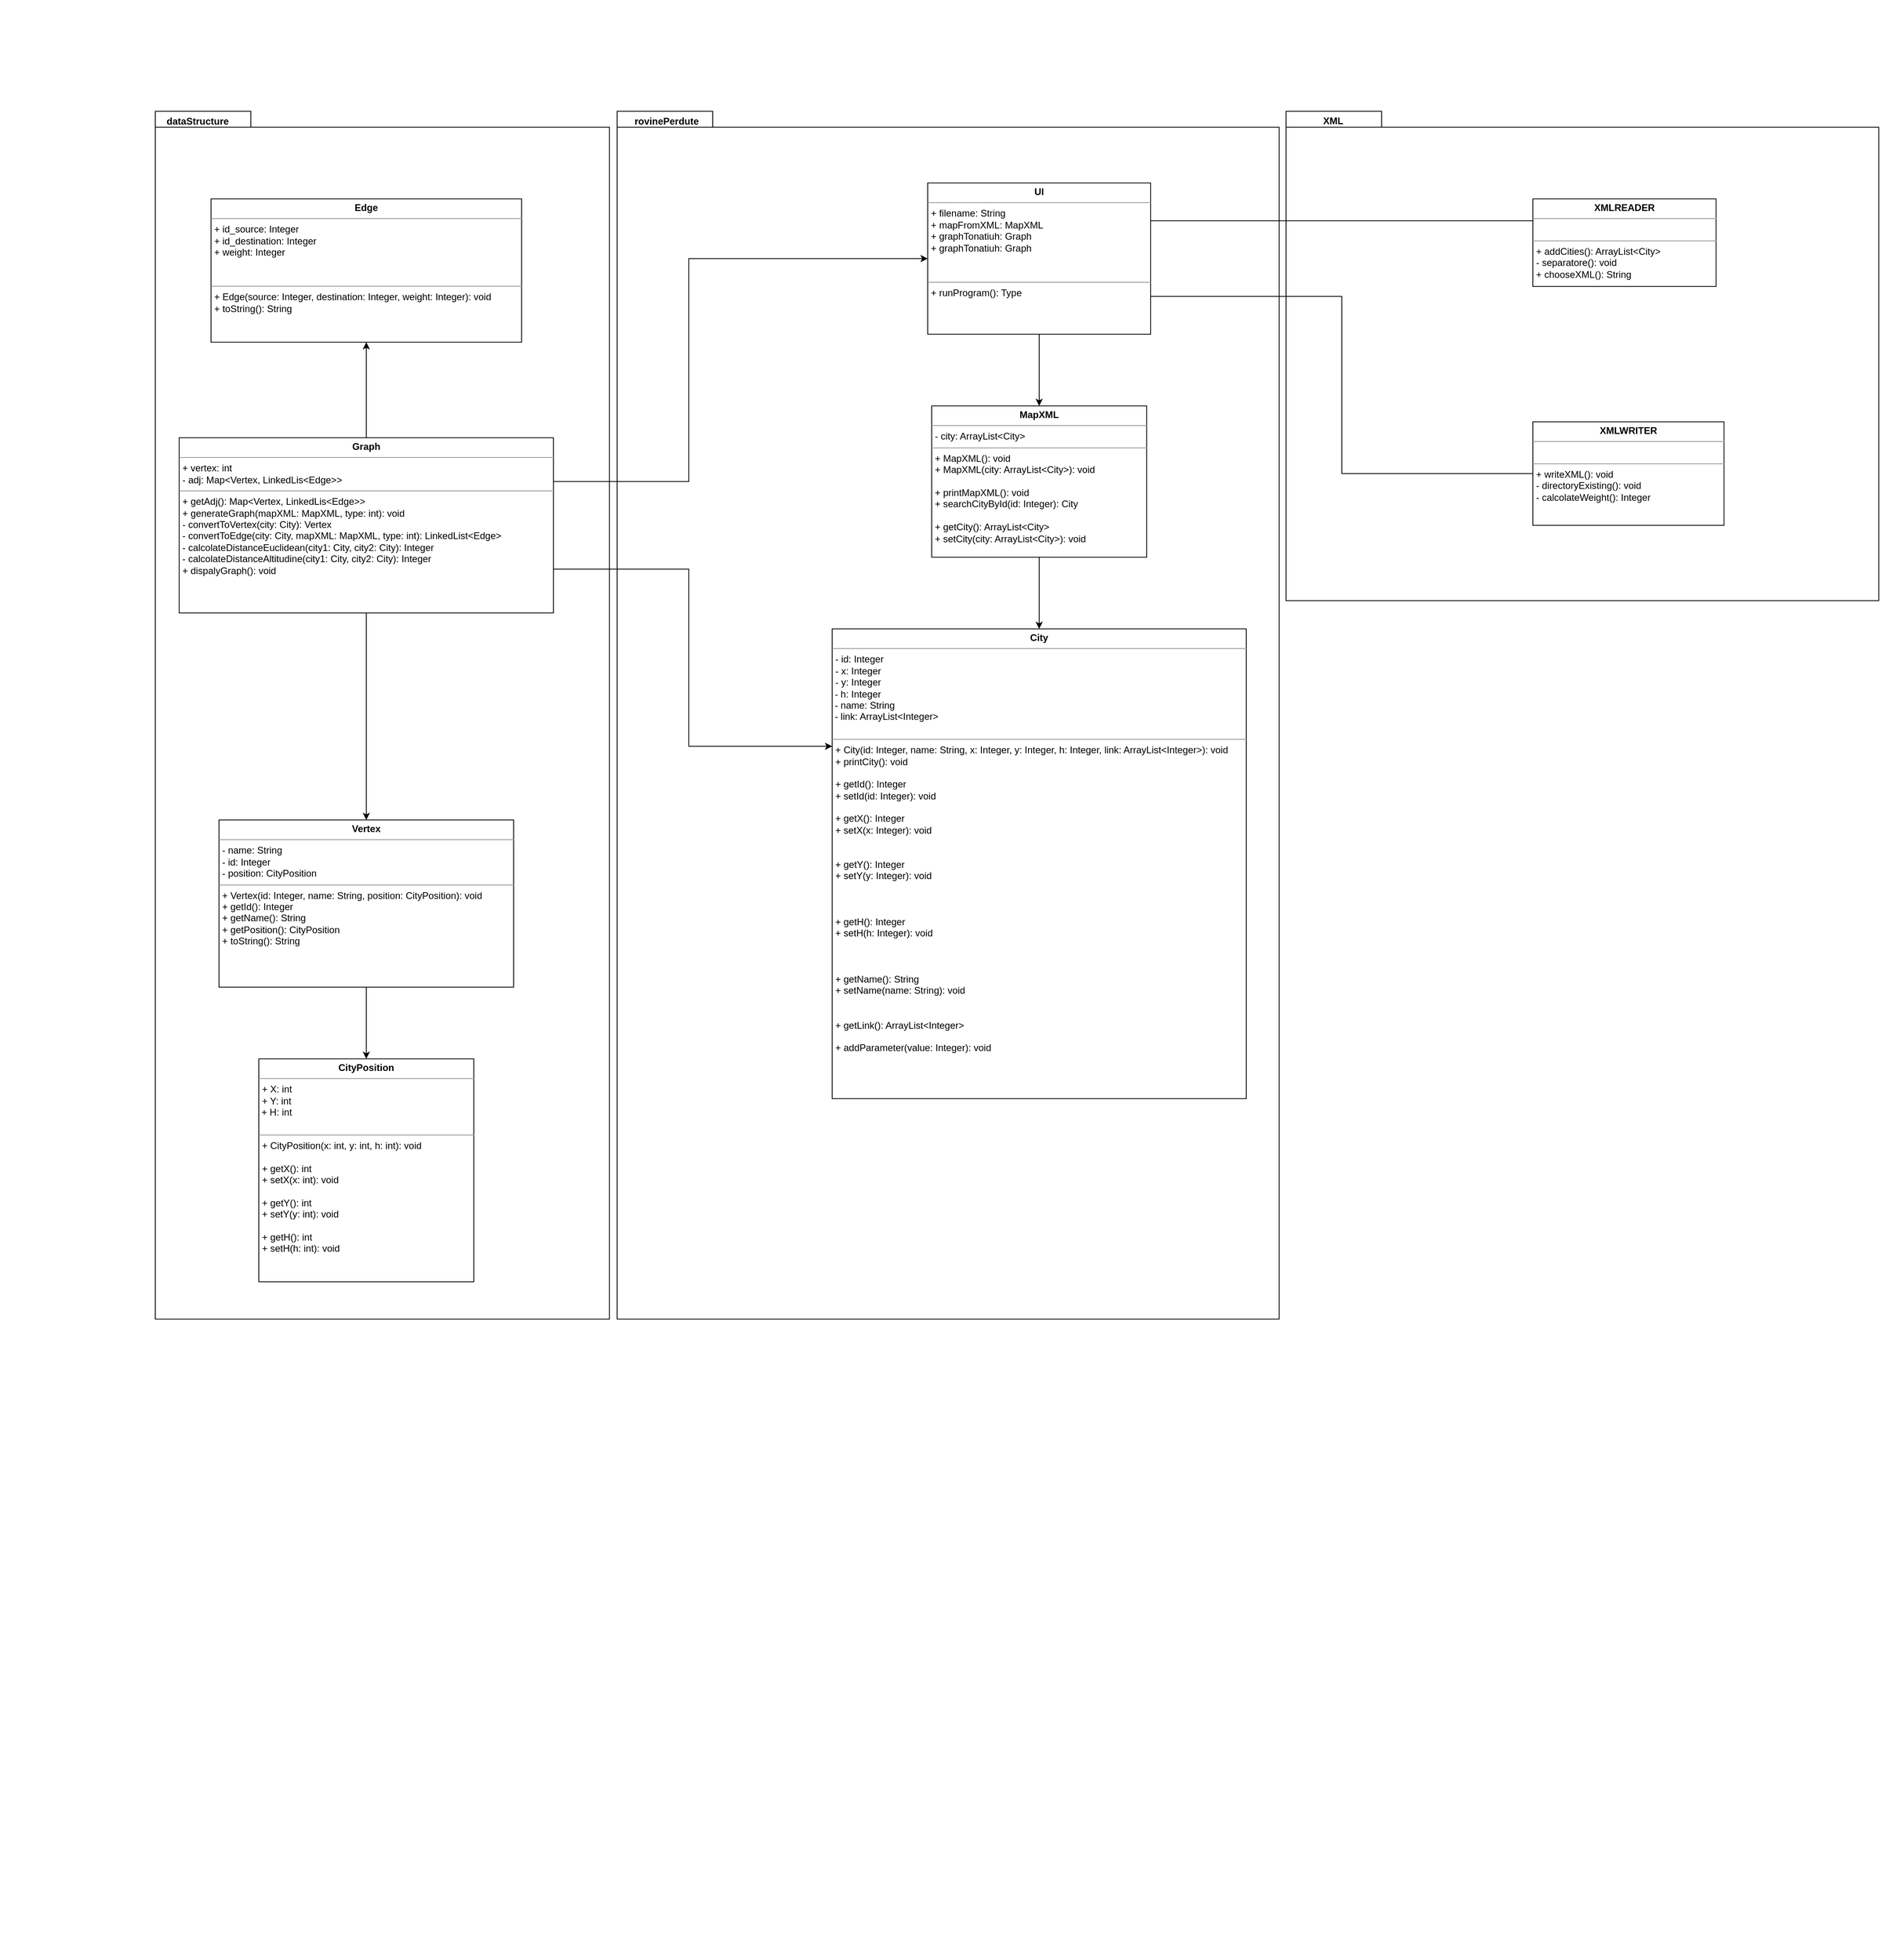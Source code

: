 <mxfile version="17.2.4" type="device"><diagram id="5hxpq8OI-CSf34pYUhf0" name="Pagina-1"><mxGraphModel dx="2102" dy="1331" grid="1" gridSize="10" guides="1" tooltips="1" connect="1" arrows="1" fold="1" page="1" pageScale="1" pageWidth="850" pageHeight="1100" math="0" shadow="0"><root><mxCell id="0"/><mxCell id="1" parent="0"/><mxCell id="EwlNw12SwryyB71kP_My-5" value="" style="group" vertex="1" connectable="0" parent="1"><mxGeometry x="1665" y="179.76" width="770" height="940" as="geometry"/></mxCell><mxCell id="EwlNw12SwryyB71kP_My-6" value="" style="shape=folder;fontStyle=1;spacingTop=10;tabWidth=120;tabHeight=20;tabPosition=left;html=1;" vertex="1" parent="EwlNw12SwryyB71kP_My-5"><mxGeometry width="744.333" height="614.615" as="geometry"/></mxCell><mxCell id="EwlNw12SwryyB71kP_My-7" value="XML" style="text;align=center;fontStyle=1;verticalAlign=middle;spacingLeft=3;spacingRight=3;strokeColor=none;rotatable=0;points=[[0,0.5],[1,0.5]];portConstraint=eastwest;" vertex="1" parent="EwlNw12SwryyB71kP_My-5"><mxGeometry x="-179.997" y="-49.996" width="478.5" height="122.923" as="geometry"/></mxCell><mxCell id="EwlNw12SwryyB71kP_My-2" value="" style="group" vertex="1" connectable="0" parent="1"><mxGeometry x="630" y="180" width="860" height="2320" as="geometry"/></mxCell><mxCell id="EwlNw12SwryyB71kP_My-3" value="" style="shape=folder;fontStyle=1;spacingTop=10;tabWidth=120;tabHeight=20;tabPosition=left;html=1;" vertex="1" parent="EwlNw12SwryyB71kP_My-2"><mxGeometry x="195" y="-0.24" width="831.333" height="1516.923" as="geometry"/></mxCell><mxCell id="EwlNw12SwryyB71kP_My-4" value="rovinePerdute" style="text;align=center;fontStyle=1;verticalAlign=middle;spacingLeft=3;spacingRight=3;strokeColor=none;rotatable=0;points=[[0,0.5],[1,0.5]];portConstraint=eastwest;" vertex="1" parent="EwlNw12SwryyB71kP_My-2"><mxGeometry x="-9.998" y="-139.998" width="534.429" height="303.385" as="geometry"/></mxCell><mxCell id="gkSfQpZmLfRIYumkzxSi-23" value="" style="group" parent="1" vertex="1" connectable="0"><mxGeometry x="50" y="180" width="590" height="2320" as="geometry"/></mxCell><mxCell id="gkSfQpZmLfRIYumkzxSi-21" value="" style="shape=folder;fontStyle=1;spacingTop=10;tabWidth=120;tabHeight=20;tabPosition=left;html=1;" parent="gkSfQpZmLfRIYumkzxSi-23" vertex="1"><mxGeometry x="195" y="-0.24" width="570.333" height="1516.923" as="geometry"/></mxCell><mxCell id="gkSfQpZmLfRIYumkzxSi-22" value="dataStructure" style="text;align=center;fontStyle=1;verticalAlign=middle;spacingLeft=3;spacingRight=3;strokeColor=none;rotatable=0;points=[[0,0.5],[1,0.5]];portConstraint=eastwest;" parent="gkSfQpZmLfRIYumkzxSi-23" vertex="1"><mxGeometry x="64.996" y="-139.998" width="366.643" height="303.385" as="geometry"/></mxCell><mxCell id="gkSfQpZmLfRIYumkzxSi-44" style="edgeStyle=orthogonalEdgeStyle;rounded=0;orthogonalLoop=1;jettySize=auto;html=1;exitX=0.5;exitY=1;exitDx=0;exitDy=0;entryX=0.5;entryY=0;entryDx=0;entryDy=0;" parent="1" source="gkSfQpZmLfRIYumkzxSi-9" target="gkSfQpZmLfRIYumkzxSi-20" edge="1"><mxGeometry relative="1" as="geometry"/></mxCell><mxCell id="gkSfQpZmLfRIYumkzxSi-46" style="edgeStyle=orthogonalEdgeStyle;rounded=0;orthogonalLoop=1;jettySize=auto;html=1;exitX=1;exitY=0.25;exitDx=0;exitDy=0;entryX=0;entryY=0.25;entryDx=0;entryDy=0;endArrow=none;endFill=0;" parent="1" source="gkSfQpZmLfRIYumkzxSi-9" target="gkSfQpZmLfRIYumkzxSi-15" edge="1"><mxGeometry relative="1" as="geometry"/></mxCell><mxCell id="gkSfQpZmLfRIYumkzxSi-47" style="edgeStyle=orthogonalEdgeStyle;rounded=0;orthogonalLoop=1;jettySize=auto;html=1;exitX=1;exitY=0.75;exitDx=0;exitDy=0;entryX=0;entryY=0.5;entryDx=0;entryDy=0;endArrow=none;endFill=0;" parent="1" source="gkSfQpZmLfRIYumkzxSi-9" target="gkSfQpZmLfRIYumkzxSi-16" edge="1"><mxGeometry relative="1" as="geometry"/></mxCell><mxCell id="gkSfQpZmLfRIYumkzxSi-9" value="&lt;p style=&quot;margin: 0px ; margin-top: 4px ; text-align: center&quot;&gt;&lt;b&gt;UI&lt;/b&gt;&lt;/p&gt;&lt;hr size=&quot;1&quot;&gt;&lt;p style=&quot;margin: 0px ; margin-left: 4px&quot;&gt;+ filename: String&lt;/p&gt;&lt;p style=&quot;margin: 0px ; margin-left: 4px&quot;&gt;+ mapFromXML: MapXML&lt;/p&gt;&lt;p style=&quot;margin: 0px ; margin-left: 4px&quot;&gt;+ graphTonatiuh: Graph&lt;/p&gt;&lt;p style=&quot;margin: 0px 0px 0px 4px&quot;&gt;+ graphTonatiuh: Graph&lt;/p&gt;&lt;p style=&quot;margin: 0px 0px 0px 4px&quot;&gt;&lt;br&gt;&lt;/p&gt;&lt;p style=&quot;margin: 0px ; margin-left: 4px&quot;&gt;&lt;br&gt;&lt;/p&gt;&lt;hr size=&quot;1&quot;&gt;&lt;p style=&quot;margin: 0px ; margin-left: 4px&quot;&gt;+ runProgram(): Type&lt;/p&gt;" style="verticalAlign=top;align=left;overflow=fill;fontSize=12;fontFamily=Helvetica;html=1;" parent="1" vertex="1"><mxGeometry x="1215" y="269.76" width="280" height="190" as="geometry"/></mxCell><mxCell id="gkSfQpZmLfRIYumkzxSi-34" style="edgeStyle=orthogonalEdgeStyle;rounded=0;orthogonalLoop=1;jettySize=auto;html=1;exitX=0.5;exitY=1;exitDx=0;exitDy=0;" parent="1" source="gkSfQpZmLfRIYumkzxSi-10" target="gkSfQpZmLfRIYumkzxSi-13" edge="1"><mxGeometry relative="1" as="geometry"/></mxCell><mxCell id="gkSfQpZmLfRIYumkzxSi-35" style="edgeStyle=orthogonalEdgeStyle;rounded=0;orthogonalLoop=1;jettySize=auto;html=1;exitX=0.5;exitY=0;exitDx=0;exitDy=0;" parent="1" source="gkSfQpZmLfRIYumkzxSi-10" target="gkSfQpZmLfRIYumkzxSi-17" edge="1"><mxGeometry relative="1" as="geometry"/></mxCell><mxCell id="gkSfQpZmLfRIYumkzxSi-41" style="edgeStyle=orthogonalEdgeStyle;rounded=0;orthogonalLoop=1;jettySize=auto;html=1;exitX=1;exitY=0.75;exitDx=0;exitDy=0;entryX=0;entryY=0.25;entryDx=0;entryDy=0;" parent="1" source="gkSfQpZmLfRIYumkzxSi-10" target="gkSfQpZmLfRIYumkzxSi-12" edge="1"><mxGeometry relative="1" as="geometry"><Array as="points"><mxPoint x="915" y="754.76"/><mxPoint x="915" y="976.76"/></Array></mxGeometry></mxCell><mxCell id="gkSfQpZmLfRIYumkzxSi-42" style="edgeStyle=orthogonalEdgeStyle;rounded=0;orthogonalLoop=1;jettySize=auto;html=1;exitX=1;exitY=0.25;exitDx=0;exitDy=0;entryX=0;entryY=0.5;entryDx=0;entryDy=0;" parent="1" source="gkSfQpZmLfRIYumkzxSi-10" target="gkSfQpZmLfRIYumkzxSi-9" edge="1"><mxGeometry relative="1" as="geometry"><Array as="points"><mxPoint x="915" y="644.76"/><mxPoint x="915" y="364.76"/></Array></mxGeometry></mxCell><mxCell id="gkSfQpZmLfRIYumkzxSi-10" value="&lt;p style=&quot;margin: 0px ; margin-top: 4px ; text-align: center&quot;&gt;&lt;b&gt;Graph&lt;/b&gt;&lt;/p&gt;&lt;hr size=&quot;1&quot;&gt;&lt;p style=&quot;margin: 0px ; margin-left: 4px&quot;&gt;+ vertex: int&lt;/p&gt;&lt;p style=&quot;margin: 0px ; margin-left: 4px&quot;&gt;- adj: Map&amp;lt;Vertex, LinkedLis&amp;lt;Edge&amp;gt;&amp;gt;&lt;/p&gt;&lt;hr size=&quot;1&quot;&gt;&lt;p style=&quot;margin: 0px ; margin-left: 4px&quot;&gt;&lt;span&gt;+ getAdj(): Map&amp;lt;Vertex, LinkedLis&amp;lt;Edge&amp;gt;&amp;gt;&lt;/span&gt;&lt;br&gt;&lt;/p&gt;&lt;p style=&quot;margin: 0px ; margin-left: 4px&quot;&gt;&lt;span&gt;+ generateGraph(mapXML: MapXML, type: int): void&lt;/span&gt;&lt;/p&gt;&lt;p style=&quot;margin: 0px ; margin-left: 4px&quot;&gt;&lt;span&gt;- convertToVertex(city: City): Vertex&lt;/span&gt;&lt;/p&gt;&lt;p style=&quot;margin: 0px ; margin-left: 4px&quot;&gt;&lt;span&gt;- convertToEdge(city: City, mapXML: MapXML, type: int): LinkedList&amp;lt;Edge&amp;gt;&lt;/span&gt;&lt;/p&gt;&lt;p style=&quot;margin: 0px ; margin-left: 4px&quot;&gt;- calcolateDistanceEuclidean(city1: City, city2: City): Integer&lt;/p&gt;&lt;p style=&quot;margin: 0px ; margin-left: 4px&quot;&gt;- calcolateDistanceAltitudine(city1: City, city2: City): Integer&lt;br&gt;&lt;/p&gt;&lt;p style=&quot;margin: 0px ; margin-left: 4px&quot;&gt;+ dispalyGraph(): void&lt;/p&gt;" style="verticalAlign=top;align=left;overflow=fill;fontSize=12;fontFamily=Helvetica;html=1;" parent="1" vertex="1"><mxGeometry x="275" y="589.76" width="470" height="220" as="geometry"/></mxCell><mxCell id="gkSfQpZmLfRIYumkzxSi-12" value="&lt;p style=&quot;margin: 0px ; margin-top: 4px ; text-align: center&quot;&gt;&lt;b&gt;City&lt;/b&gt;&lt;/p&gt;&lt;hr size=&quot;1&quot;&gt;&lt;p style=&quot;margin: 0px ; margin-left: 4px&quot;&gt;- id: Integer&lt;/p&gt;&lt;p style=&quot;margin: 0px ; margin-left: 4px&quot;&gt;- x: Integer&lt;/p&gt;&lt;p style=&quot;margin: 0px ; margin-left: 4px&quot;&gt;- y: Integer&lt;br&gt;&lt;/p&gt;&lt;div&gt;&amp;nbsp;- h: Integer&lt;br&gt;&lt;/div&gt;&lt;div&gt;&amp;nbsp;- name: String&lt;/div&gt;&lt;div&gt;&amp;nbsp;- link: ArrayList&amp;lt;Integer&amp;gt;&lt;/div&gt;&lt;div&gt;&lt;br&gt;&lt;/div&gt;&lt;hr size=&quot;1&quot;&gt;&lt;p style=&quot;margin: 0px ; margin-left: 4px&quot;&gt;+ City(id: Integer, name: String, x: Integer, y: Integer, h: Integer, link: ArrayList&amp;lt;Integer&amp;gt;): void&lt;/p&gt;&lt;p style=&quot;margin: 0px ; margin-left: 4px&quot;&gt;+ printCity(): void&lt;/p&gt;&lt;p style=&quot;margin: 0px ; margin-left: 4px&quot;&gt;&lt;br&gt;&lt;/p&gt;&lt;p style=&quot;margin: 0px ; margin-left: 4px&quot;&gt;+ getId(): Integer&lt;/p&gt;&lt;p style=&quot;margin: 0px ; margin-left: 4px&quot;&gt;+ setId(id: Integer): void&lt;/p&gt;&lt;p style=&quot;margin: 0px ; margin-left: 4px&quot;&gt;&lt;br&gt;&lt;/p&gt;&lt;p style=&quot;margin: 0px ; margin-left: 4px&quot;&gt;+ getX(): Integer&lt;br&gt;&lt;/p&gt;&lt;p style=&quot;margin: 0px 0px 0px 4px&quot;&gt;+ setX(x: Integer): void&lt;br&gt;&lt;/p&gt;&lt;p style=&quot;margin: 0px 0px 0px 4px&quot;&gt;&lt;br&gt;&lt;/p&gt;&lt;p style=&quot;margin: 0px ; margin-left: 4px&quot;&gt;&lt;br&gt;&lt;/p&gt;&lt;p style=&quot;margin: 0px ; margin-left: 4px&quot;&gt;+ getY(): Integer&lt;br&gt;&lt;/p&gt;&lt;p style=&quot;margin: 0px 0px 0px 4px&quot;&gt;+ setY(y: Integer): void&lt;br&gt;&lt;/p&gt;&lt;p style=&quot;margin: 0px 0px 0px 4px&quot;&gt;&lt;br&gt;&lt;/p&gt;&lt;p style=&quot;margin: 0px ; margin-left: 4px&quot;&gt;&lt;br&gt;&lt;/p&gt;&lt;p style=&quot;margin: 0px ; margin-left: 4px&quot;&gt;&lt;br&gt;&lt;/p&gt;&lt;p style=&quot;margin: 0px ; margin-left: 4px&quot;&gt;+ getH(): Integer&lt;br&gt;&lt;/p&gt;&lt;p style=&quot;margin: 0px 0px 0px 4px&quot;&gt;+ setH(h: Integer): void&lt;br&gt;&lt;/p&gt;&lt;p style=&quot;margin: 0px 0px 0px 4px&quot;&gt;&lt;br&gt;&lt;/p&gt;&lt;p style=&quot;margin: 0px ; margin-left: 4px&quot;&gt;&lt;br&gt;&lt;/p&gt;&lt;p style=&quot;margin: 0px ; margin-left: 4px&quot;&gt;&lt;br&gt;&lt;/p&gt;&lt;p style=&quot;margin: 0px ; margin-left: 4px&quot;&gt;&lt;span&gt;+ getName(): String&lt;/span&gt;&lt;br&gt;&lt;/p&gt;&lt;p style=&quot;margin: 0px 0px 0px 4px&quot;&gt;+ setName(name: String): void&lt;br&gt;&lt;/p&gt;&lt;div&gt;&lt;br&gt;&lt;/div&gt;&lt;p style=&quot;margin: 0px ; margin-left: 4px&quot;&gt;&lt;span&gt;&lt;br&gt;&lt;/span&gt;&lt;/p&gt;&lt;p style=&quot;margin: 0px ; margin-left: 4px&quot;&gt;+ getLink(): ArrayList&amp;lt;Integer&amp;gt;&lt;/p&gt;&lt;p style=&quot;margin: 0px ; margin-left: 4px&quot;&gt;&lt;br&gt;&lt;/p&gt;&lt;p style=&quot;margin: 0px ; margin-left: 4px&quot;&gt;+ addParameter(value: Integer): void&lt;/p&gt;" style="verticalAlign=top;align=left;overflow=fill;fontSize=12;fontFamily=Helvetica;html=1;" parent="1" vertex="1"><mxGeometry x="1095" y="829.76" width="520" height="590" as="geometry"/></mxCell><mxCell id="gkSfQpZmLfRIYumkzxSi-36" style="edgeStyle=orthogonalEdgeStyle;rounded=0;orthogonalLoop=1;jettySize=auto;html=1;exitX=0.5;exitY=1;exitDx=0;exitDy=0;" parent="1" source="gkSfQpZmLfRIYumkzxSi-13" target="gkSfQpZmLfRIYumkzxSi-18" edge="1"><mxGeometry relative="1" as="geometry"/></mxCell><mxCell id="gkSfQpZmLfRIYumkzxSi-13" value="&lt;p style=&quot;margin: 0px ; margin-top: 4px ; text-align: center&quot;&gt;&lt;b&gt;Vertex&lt;/b&gt;&lt;/p&gt;&lt;hr size=&quot;1&quot;&gt;&lt;p style=&quot;margin: 0px ; margin-left: 4px&quot;&gt;- name: String&lt;/p&gt;&lt;p style=&quot;margin: 0px ; margin-left: 4px&quot;&gt;- id: Integer&lt;/p&gt;&lt;p style=&quot;margin: 0px ; margin-left: 4px&quot;&gt;- position: CityPosition&lt;/p&gt;&lt;hr size=&quot;1&quot;&gt;&lt;p style=&quot;margin: 0px ; margin-left: 4px&quot;&gt;+ Vertex(id: Integer, name: String, position: CityPosition): void&lt;/p&gt;&lt;p style=&quot;margin: 0px ; margin-left: 4px&quot;&gt;+ getId(): Integer&lt;/p&gt;&lt;p style=&quot;margin: 0px ; margin-left: 4px&quot;&gt;+ getName(): String&lt;/p&gt;&lt;p style=&quot;margin: 0px ; margin-left: 4px&quot;&gt;+ getPosition(): CityPosition&lt;/p&gt;&lt;p style=&quot;margin: 0px ; margin-left: 4px&quot;&gt;+ toString(): String&lt;/p&gt;" style="verticalAlign=top;align=left;overflow=fill;fontSize=12;fontFamily=Helvetica;html=1;" parent="1" vertex="1"><mxGeometry x="325" y="1069.76" width="370" height="210" as="geometry"/></mxCell><mxCell id="gkSfQpZmLfRIYumkzxSi-15" value="&lt;p style=&quot;margin: 0px ; margin-top: 4px ; text-align: center&quot;&gt;&lt;b&gt;XMLREADER&lt;/b&gt;&lt;/p&gt;&lt;hr size=&quot;1&quot;&gt;&lt;p style=&quot;margin: 0px ; margin-left: 4px&quot;&gt;&lt;br&gt;&lt;/p&gt;&lt;hr size=&quot;1&quot;&gt;&lt;p style=&quot;margin: 0px ; margin-left: 4px&quot;&gt;+ addCities(): ArrayList&amp;lt;City&amp;gt;&lt;/p&gt;&lt;p style=&quot;margin: 0px ; margin-left: 4px&quot;&gt;- separatore(): void&lt;/p&gt;&lt;p style=&quot;margin: 0px ; margin-left: 4px&quot;&gt;+ chooseXML(): String&lt;/p&gt;" style="verticalAlign=top;align=left;overflow=fill;fontSize=12;fontFamily=Helvetica;html=1;" parent="1" vertex="1"><mxGeometry x="1975" y="289.76" width="230" height="110" as="geometry"/></mxCell><mxCell id="gkSfQpZmLfRIYumkzxSi-16" value="&lt;p style=&quot;margin: 0px ; margin-top: 4px ; text-align: center&quot;&gt;&lt;b&gt;XMLWRITER&lt;/b&gt;&lt;/p&gt;&lt;hr size=&quot;1&quot;&gt;&lt;p style=&quot;margin: 0px ; margin-left: 4px&quot;&gt;&lt;br&gt;&lt;/p&gt;&lt;hr size=&quot;1&quot;&gt;&lt;p style=&quot;margin: 0px ; margin-left: 4px&quot;&gt;+ writeXML(): void&lt;/p&gt;&lt;p style=&quot;margin: 0px ; margin-left: 4px&quot;&gt;- directoryExisting(): void&lt;/p&gt;&lt;p style=&quot;margin: 0px ; margin-left: 4px&quot;&gt;- calcolateWeight(): Integer&lt;/p&gt;" style="verticalAlign=top;align=left;overflow=fill;fontSize=12;fontFamily=Helvetica;html=1;" parent="1" vertex="1"><mxGeometry x="1975" y="569.76" width="240" height="130" as="geometry"/></mxCell><mxCell id="gkSfQpZmLfRIYumkzxSi-17" value="&lt;p style=&quot;margin: 0px ; margin-top: 4px ; text-align: center&quot;&gt;&lt;b&gt;Edge&lt;/b&gt;&lt;/p&gt;&lt;hr size=&quot;1&quot;&gt;&lt;p style=&quot;margin: 0px ; margin-left: 4px&quot;&gt;+ id_source: Integer&lt;/p&gt;&lt;p style=&quot;margin: 0px ; margin-left: 4px&quot;&gt;+ id_destination: Integer&lt;br&gt;&lt;/p&gt;&lt;p style=&quot;margin: 0px ; margin-left: 4px&quot;&gt;+ weight: Integer&lt;br&gt;&lt;/p&gt;&lt;div&gt;&lt;br&gt;&lt;/div&gt;&lt;div&gt;&lt;br&gt;&lt;/div&gt;&lt;hr size=&quot;1&quot;&gt;&lt;p style=&quot;margin: 0px ; margin-left: 4px&quot;&gt;+ Edge(source: Integer, destination: Integer, weight: Integer): void&lt;/p&gt;&lt;p style=&quot;margin: 0px ; margin-left: 4px&quot;&gt;&lt;span&gt;+ toString(): String&lt;/span&gt;&lt;br&gt;&lt;/p&gt;" style="verticalAlign=top;align=left;overflow=fill;fontSize=12;fontFamily=Helvetica;html=1;" parent="1" vertex="1"><mxGeometry x="315" y="289.76" width="390" height="180" as="geometry"/></mxCell><mxCell id="gkSfQpZmLfRIYumkzxSi-18" value="&lt;p style=&quot;margin: 0px ; margin-top: 4px ; text-align: center&quot;&gt;&lt;b&gt;CityPosition&lt;/b&gt;&lt;/p&gt;&lt;hr size=&quot;1&quot;&gt;&lt;p style=&quot;margin: 0px ; margin-left: 4px&quot;&gt;+ X: int&lt;/p&gt;&lt;p style=&quot;margin: 0px ; margin-left: 4px&quot;&gt;+ Y: int&lt;br&gt;&lt;/p&gt;&lt;div&gt;&amp;nbsp;+ H: int&lt;br&gt;&lt;/div&gt;&lt;div&gt;&lt;br&gt;&lt;/div&gt;&lt;hr size=&quot;1&quot;&gt;&lt;p style=&quot;margin: 0px ; margin-left: 4px&quot;&gt;+ CityPosition(x: int, y: int, h: int): void&lt;/p&gt;&lt;p style=&quot;margin: 0px ; margin-left: 4px&quot;&gt;&lt;br&gt;&lt;/p&gt;&lt;p style=&quot;margin: 0px ; margin-left: 4px&quot;&gt;+ getX(): int&lt;/p&gt;&lt;p style=&quot;margin: 0px ; margin-left: 4px&quot;&gt;+ setX(x: int): void&lt;/p&gt;&lt;p style=&quot;margin: 0px ; margin-left: 4px&quot;&gt;&lt;br&gt;&lt;/p&gt;&lt;p style=&quot;margin: 0px 0px 0px 4px&quot;&gt;+ getY(): int&lt;/p&gt;&lt;p style=&quot;margin: 0px 0px 0px 4px&quot;&gt;+ setY(y: int): void&lt;/p&gt;&lt;p style=&quot;margin: 0px ; margin-left: 4px&quot;&gt;&lt;br&gt;&lt;/p&gt;&lt;p style=&quot;margin: 0px 0px 0px 4px&quot;&gt;+ getH(): int&lt;/p&gt;&lt;p style=&quot;margin: 0px 0px 0px 4px&quot;&gt;+ setH(h: int): void&lt;/p&gt;" style="verticalAlign=top;align=left;overflow=fill;fontSize=12;fontFamily=Helvetica;html=1;" parent="1" vertex="1"><mxGeometry x="375" y="1369.76" width="270" height="280" as="geometry"/></mxCell><mxCell id="gkSfQpZmLfRIYumkzxSi-43" style="edgeStyle=orthogonalEdgeStyle;rounded=0;orthogonalLoop=1;jettySize=auto;html=1;exitX=0.5;exitY=1;exitDx=0;exitDy=0;entryX=0.5;entryY=0;entryDx=0;entryDy=0;" parent="1" source="gkSfQpZmLfRIYumkzxSi-20" target="gkSfQpZmLfRIYumkzxSi-12" edge="1"><mxGeometry relative="1" as="geometry"/></mxCell><mxCell id="gkSfQpZmLfRIYumkzxSi-20" value="&lt;p style=&quot;margin: 0px ; margin-top: 4px ; text-align: center&quot;&gt;&lt;b&gt;MapXML&lt;/b&gt;&lt;/p&gt;&lt;hr size=&quot;1&quot;&gt;&lt;p style=&quot;margin: 0px ; margin-left: 4px&quot;&gt;- city: ArrayList&amp;lt;City&amp;gt;&lt;/p&gt;&lt;hr size=&quot;1&quot;&gt;&lt;p style=&quot;margin: 0px ; margin-left: 4px&quot;&gt;+ MapXML(): void&lt;/p&gt;&lt;p style=&quot;margin: 0px ; margin-left: 4px&quot;&gt;+ MapXML(city: ArrayList&amp;lt;City&amp;gt;): void&lt;/p&gt;&lt;p style=&quot;margin: 0px ; margin-left: 4px&quot;&gt;&lt;br&gt;&lt;/p&gt;&lt;p style=&quot;margin: 0px ; margin-left: 4px&quot;&gt;+ printMapXML(): void&lt;/p&gt;&lt;p style=&quot;margin: 0px ; margin-left: 4px&quot;&gt;+ searchCityById(id: Integer): City&lt;/p&gt;&lt;p style=&quot;margin: 0px ; margin-left: 4px&quot;&gt;&lt;br&gt;&lt;/p&gt;&lt;p style=&quot;margin: 0px ; margin-left: 4px&quot;&gt;+ getCity(): ArrayList&amp;lt;City&amp;gt;&lt;/p&gt;&lt;p style=&quot;margin: 0px ; margin-left: 4px&quot;&gt;+ setCity(city: ArrayList&amp;lt;City&amp;gt;): void&lt;br&gt;&lt;/p&gt;" style="verticalAlign=top;align=left;overflow=fill;fontSize=12;fontFamily=Helvetica;html=1;" parent="1" vertex="1"><mxGeometry x="1220" y="549.76" width="270" height="190" as="geometry"/></mxCell></root></mxGraphModel></diagram></mxfile>